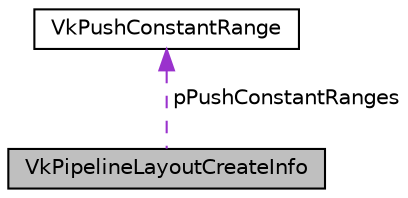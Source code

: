 digraph "VkPipelineLayoutCreateInfo"
{
 // LATEX_PDF_SIZE
  edge [fontname="Helvetica",fontsize="10",labelfontname="Helvetica",labelfontsize="10"];
  node [fontname="Helvetica",fontsize="10",shape=record];
  Node1 [label="VkPipelineLayoutCreateInfo",height=0.2,width=0.4,color="black", fillcolor="grey75", style="filled", fontcolor="black",tooltip=" "];
  Node2 -> Node1 [dir="back",color="darkorchid3",fontsize="10",style="dashed",label=" pPushConstantRanges" ,fontname="Helvetica"];
  Node2 [label="VkPushConstantRange",height=0.2,width=0.4,color="black", fillcolor="white", style="filled",URL="$structVkPushConstantRange.html",tooltip=" "];
}
